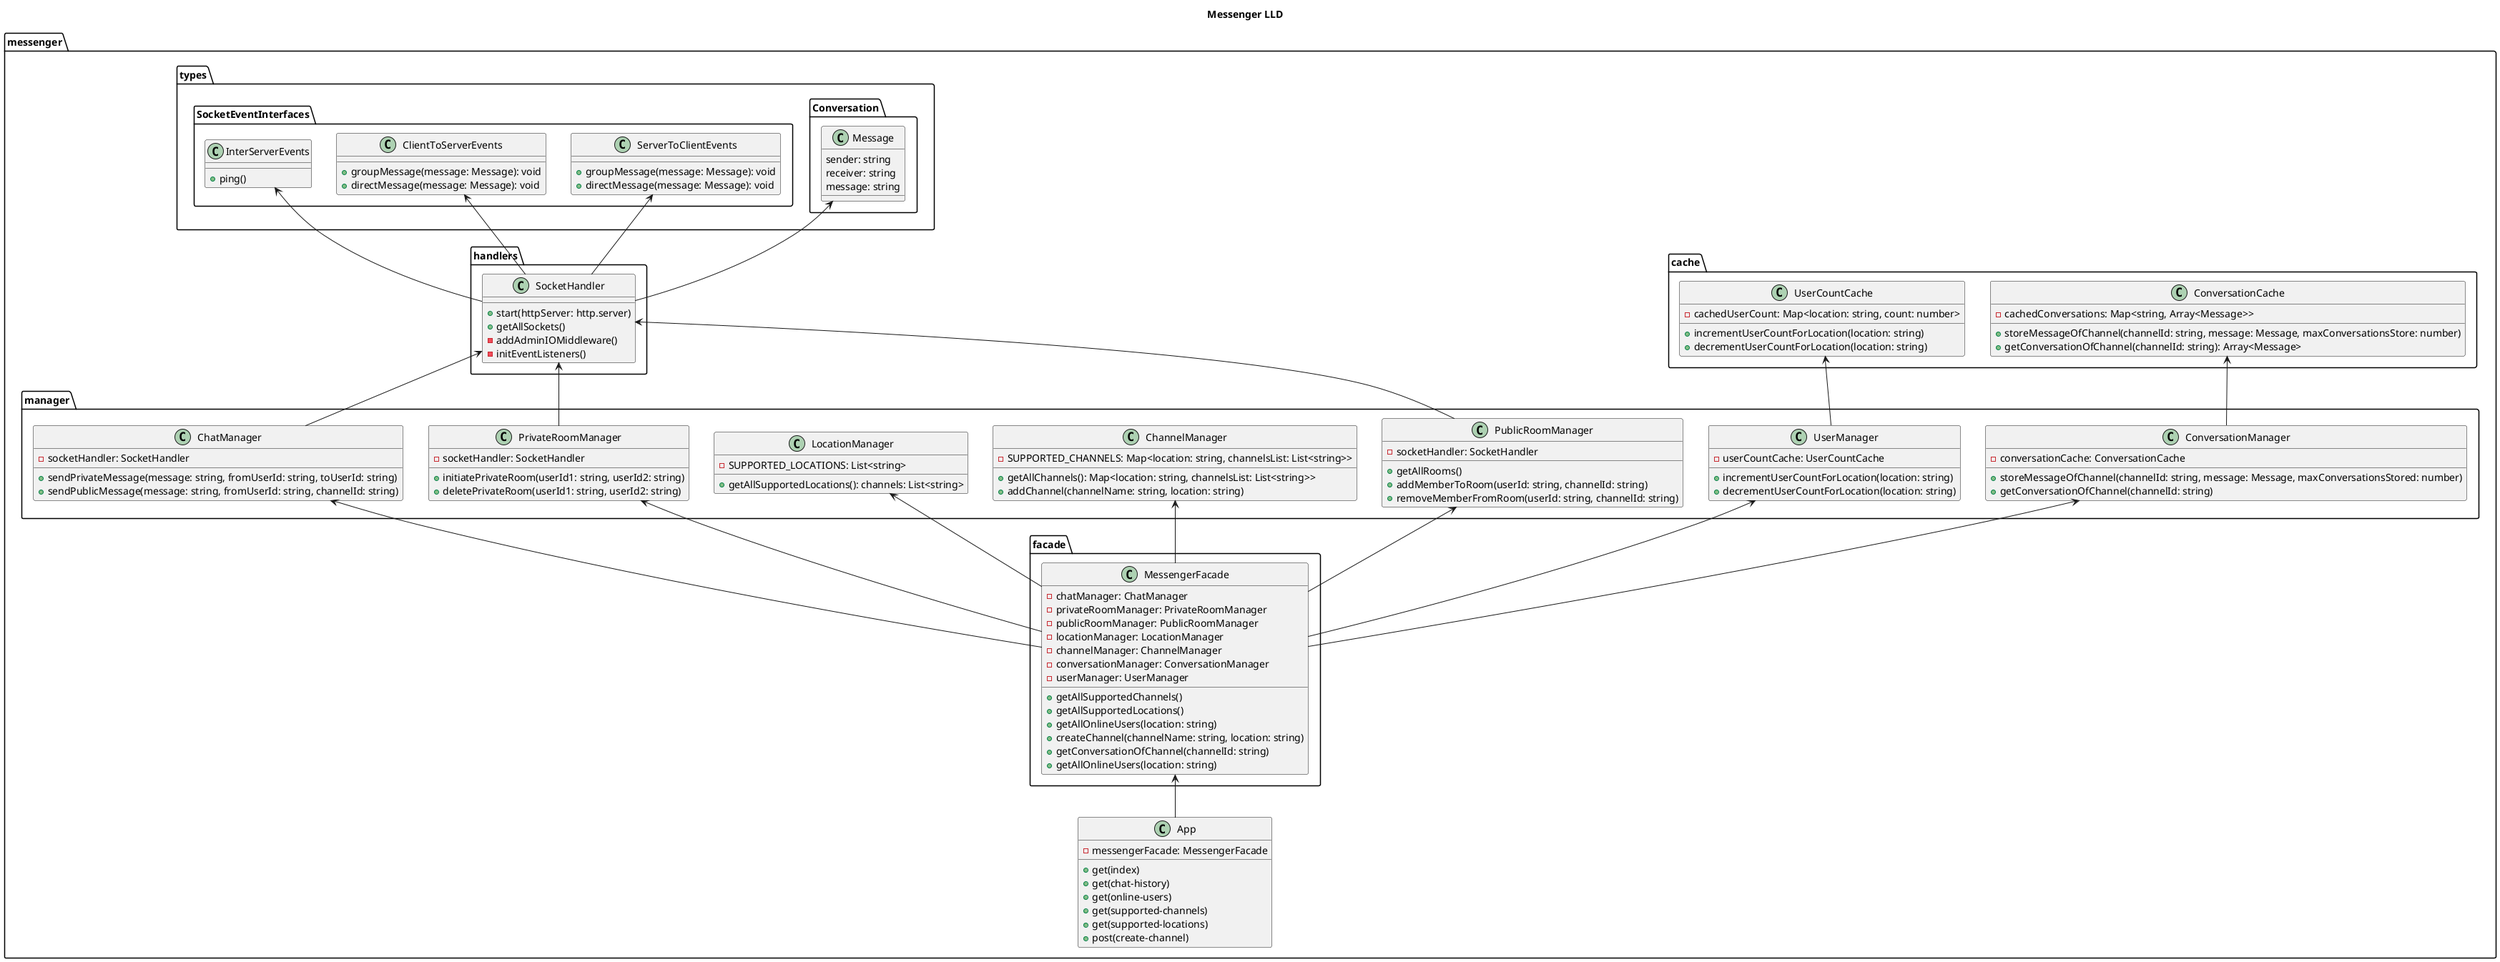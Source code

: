 @startuml

title Messenger LLD

package messenger {

    package cache {
        class ConversationCache {
            - cachedConversations: Map<string, Array<Message>>
            + storeMessageOfChannel(channelId: string, message: Message, maxConversationsStore: number)
            + getConversationOfChannel(channelId: string): Array<Message>
        }

        class UserCountCache {
            - cachedUserCount: Map<location: string, count: number>
            + incrementUserCountForLocation(location: string)
            + decrementUserCountForLocation(location: string)
        }
    }

    package handlers {
        class SocketHandler {
            + start(httpServer: http.server)
            + getAllSockets()
            - addAdminIOMiddleware()
            - initEventListeners()
        }
    }

    package manager {
        class ChatManager {
            - socketHandler: SocketHandler
            + sendPrivateMessage(message: string, fromUserId: string, toUserId: string)
            + sendPublicMessage(message: string, fromUserId: string, channelId: string)
        }

        class PublicRoomManager {
            - socketHandler: SocketHandler
            + getAllRooms()
            + addMemberToRoom(userId: string, channelId: string)
            + removeMemberFromRoom(userId: string, channelId: string)
        }

        class PrivateRoomManager {
            - socketHandler: SocketHandler
            + initiatePrivateRoom(userId1: string, userId2: string)
            + deletePrivateRoom(userId1: string, userId2: string)
        }

        class ChannelManager {
            - SUPPORTED_CHANNELS: Map<location: string, channelsList: List<string>>
            + getAllChannels(): Map<location: string, channelsList: List<string>>
            + addChannel(channelName: string, location: string)
        }

        class LocationManager {
            - SUPPORTED_LOCATIONS: List<string>
            + getAllSupportedLocations(): channels: List<string>
        }

        class UserManager {
            - userCountCache: UserCountCache
            + incrementUserCountForLocation(location: string)
            + decrementUserCountForLocation(location: string)
        }

        class ConversationManager {
            - conversationCache: ConversationCache
            + storeMessageOfChannel(channelId: string, message: Message, maxConversationsStored: number)
            + getConversationOfChannel(channelId: string)
        }
    }

    package facade {
        class MessengerFacade {
            - chatManager: ChatManager
            - privateRoomManager: PrivateRoomManager
            - publicRoomManager: PublicRoomManager
            - locationManager: LocationManager
            - channelManager: ChannelManager
            - conversationManager: ConversationManager
            - userManager: UserManager


            + getAllSupportedChannels()
            + getAllSupportedLocations()
            + getAllOnlineUsers(location: string)
            + createChannel(channelName: string, location: string)
            + getConversationOfChannel(channelId: string)
            + getAllOnlineUsers(location: string)
        }
    }

    package types {
        package Conversation {
            class Message {
                sender: string
                receiver: string
                message: string
            }
        }

        package SocketEventInterfaces {
            class ServerToClientEvents {
                + groupMessage(message: Message): void
                + directMessage(message: Message): void
            }

            class ClientToServerEvents {
                + groupMessage(message: Message): void
                + directMessage(message: Message): void
            }

            class InterServerEvents {
                + ping()
            }

        }
    }

    class App {
        - messengerFacade: MessengerFacade
        + get(index)
        + get(chat-history)
        + get(online-users)
        + get(supported-channels)
        + get(supported-locations)
        + post(create-channel)
    }


    MessengerFacade <-- App

    ChannelManager <-- MessengerFacade
    LocationManager <-- MessengerFacade
    UserManager <-- MessengerFacade
    ConversationManager <-- MessengerFacade
    ChatManager <-- MessengerFacade
    PublicRoomManager <-- MessengerFacade
    PrivateRoomManager <-- MessengerFacade

    UserCountCache <-- UserManager
    ConversationCache <-- ConversationManager

    Message <-- SocketHandler
    ClientToServerEvents <-- SocketHandler
    ServerToClientEvents <-- SocketHandler
    InterServerEvents <-- SocketHandler

    SocketHandler <-- PrivateRoomManager
    SocketHandler <-- PublicRoomManager
    SocketHandler <-- ChatManager
}

@enduml
